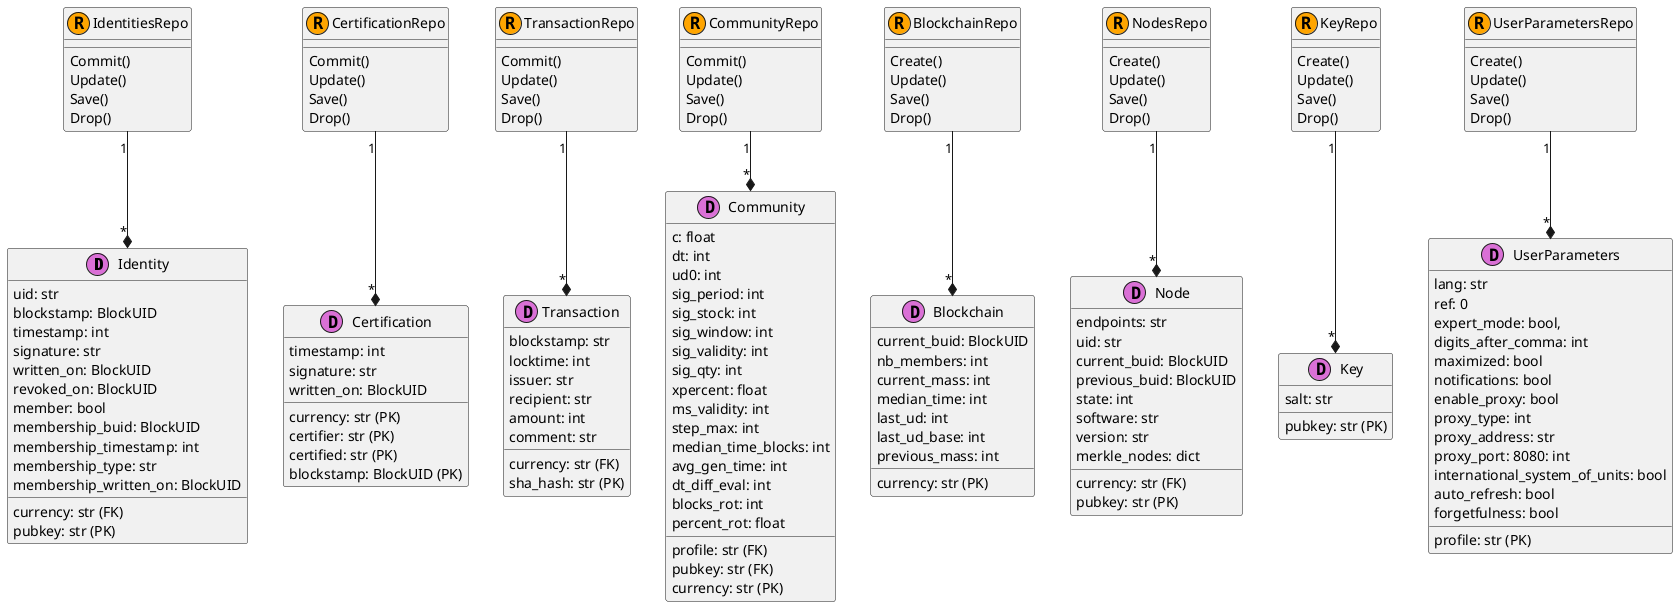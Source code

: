 @startuml


class Identity << (D,orchid) >> {
    currency: str (FK)
    uid: str
    pubkey: str (PK)
    blockstamp: BlockUID
    timestamp: int
    signature: str
    written_on: BlockUID
    revoked_on: BlockUID
    member: bool
    membership_buid: BlockUID
    membership_timestamp: int
    membership_type: str
    membership_written_on: BlockUID
}

class Certification << (D,orchid) >> {
    currency: str (PK)
    certifier: str (PK)
    certified: str (PK)
    blockstamp: BlockUID (PK)
    timestamp: int
    signature: str
    written_on: BlockUID
}

class Transaction  << (D,orchid) >> {
    currency: str (FK)
    blockstamp: str
    locktime: int
    issuer: str
    recipient: str
    amount: int
    comment: str
    sha_hash: str (PK)
}

class Community  << (D,orchid) >> {
    profile: str (FK)
    pubkey: str (FK)
    currency: str (PK)
    c: float
    dt: int
    ud0: int
    sig_period: int
    sig_stock: int
    sig_window: int
    sig_validity: int
    sig_qty: int
    xpercent: float
    ms_validity: int
    step_max: int
    median_time_blocks: int
    avg_gen_time: int
    dt_diff_eval: int
    blocks_rot: int
    percent_rot: float
}

class Blockchain  << (D,orchid) >> {
    currency: str (PK)
    current_buid: BlockUID
    nb_members: int
    current_mass: int
    median_time: int
    last_ud: int
    last_ud_base: int
    previous_mass: int
}

class Node  << (D,orchid) >> {
    currency: str (FK)
    endpoints: str
    uid: str
    pubkey: str (PK)
    current_buid: BlockUID
    previous_buid: BlockUID
    state: int
    software: str
    version: str
    merkle_nodes: dict
}

class Key  << (D,orchid) >> {
    pubkey: str (PK)
    salt: str
}

class UserParameters  << (D,orchid) >> {
    profile: str (PK)
    lang: str
    ref: 0
    expert_mode: bool,
    digits_after_comma: int
    maximized: bool
    notifications: bool
    enable_proxy: bool
    proxy_type: int
    proxy_address: str
    proxy_port: 8080: int
    international_system_of_units: bool
    auto_refresh: bool
    forgetfulness: bool
}

class UserParametersRepo << (R,orange) >> {
    Create()
    Update()
    Save()
    Drop()
}


class KeyRepo << (R,orange) >>  {
    Create()
    Update()
    Save()
    Drop()
}


class NodesRepo << (R,orange) >>   {
    Create()
    Update()
    Save()
    Drop()
}

class BlockchainRepo << (R,orange) >>  {
    Create()
    Update()
    Save()
    Drop()
}
class CommunityRepo << (R,orange) >>  {
    Commit()
    Update()
    Save()
    Drop()
}
class TransactionRepo << (R,orange) >>  {
    Commit()
    Update()
    Save()
    Drop()
}
class CertificationRepo  << (R,orange) >> {
    Commit()
    Update()
    Save()
    Drop()
}
class IdentitiesRepo  << (R,orange) >>  {
    Commit()
    Update()
    Save()
    Drop()
}

IdentitiesRepo "1" --* "*" Identity

CertificationRepo "1" --* "*" Certification

TransactionRepo "1" --* "*" Transaction

CommunityRepo "1" --* "*" Community

BlockchainRepo "1" --* "*" Blockchain

NodesRepo "1" --* "*" Node

KeyRepo "1" --* "*" Key

UserParametersRepo "1" --* "*" UserParameters


@enduml